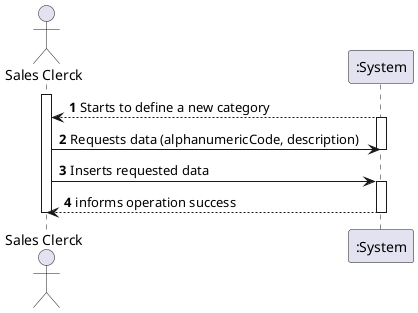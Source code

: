 @startuml
autonumber
actor "Sales Clerck" as SC

activate SC

":System" --> SC : Starts to define a new category
activate ":System"

SC -> ":System" : Requests data (alphanumericCode, description)
deactivate ":System"

SC -> ":System" : Inserts requested data
activate ":System"

":System" --> SC :informs operation success
deactivate ":System"

deactivate SC

@enduml